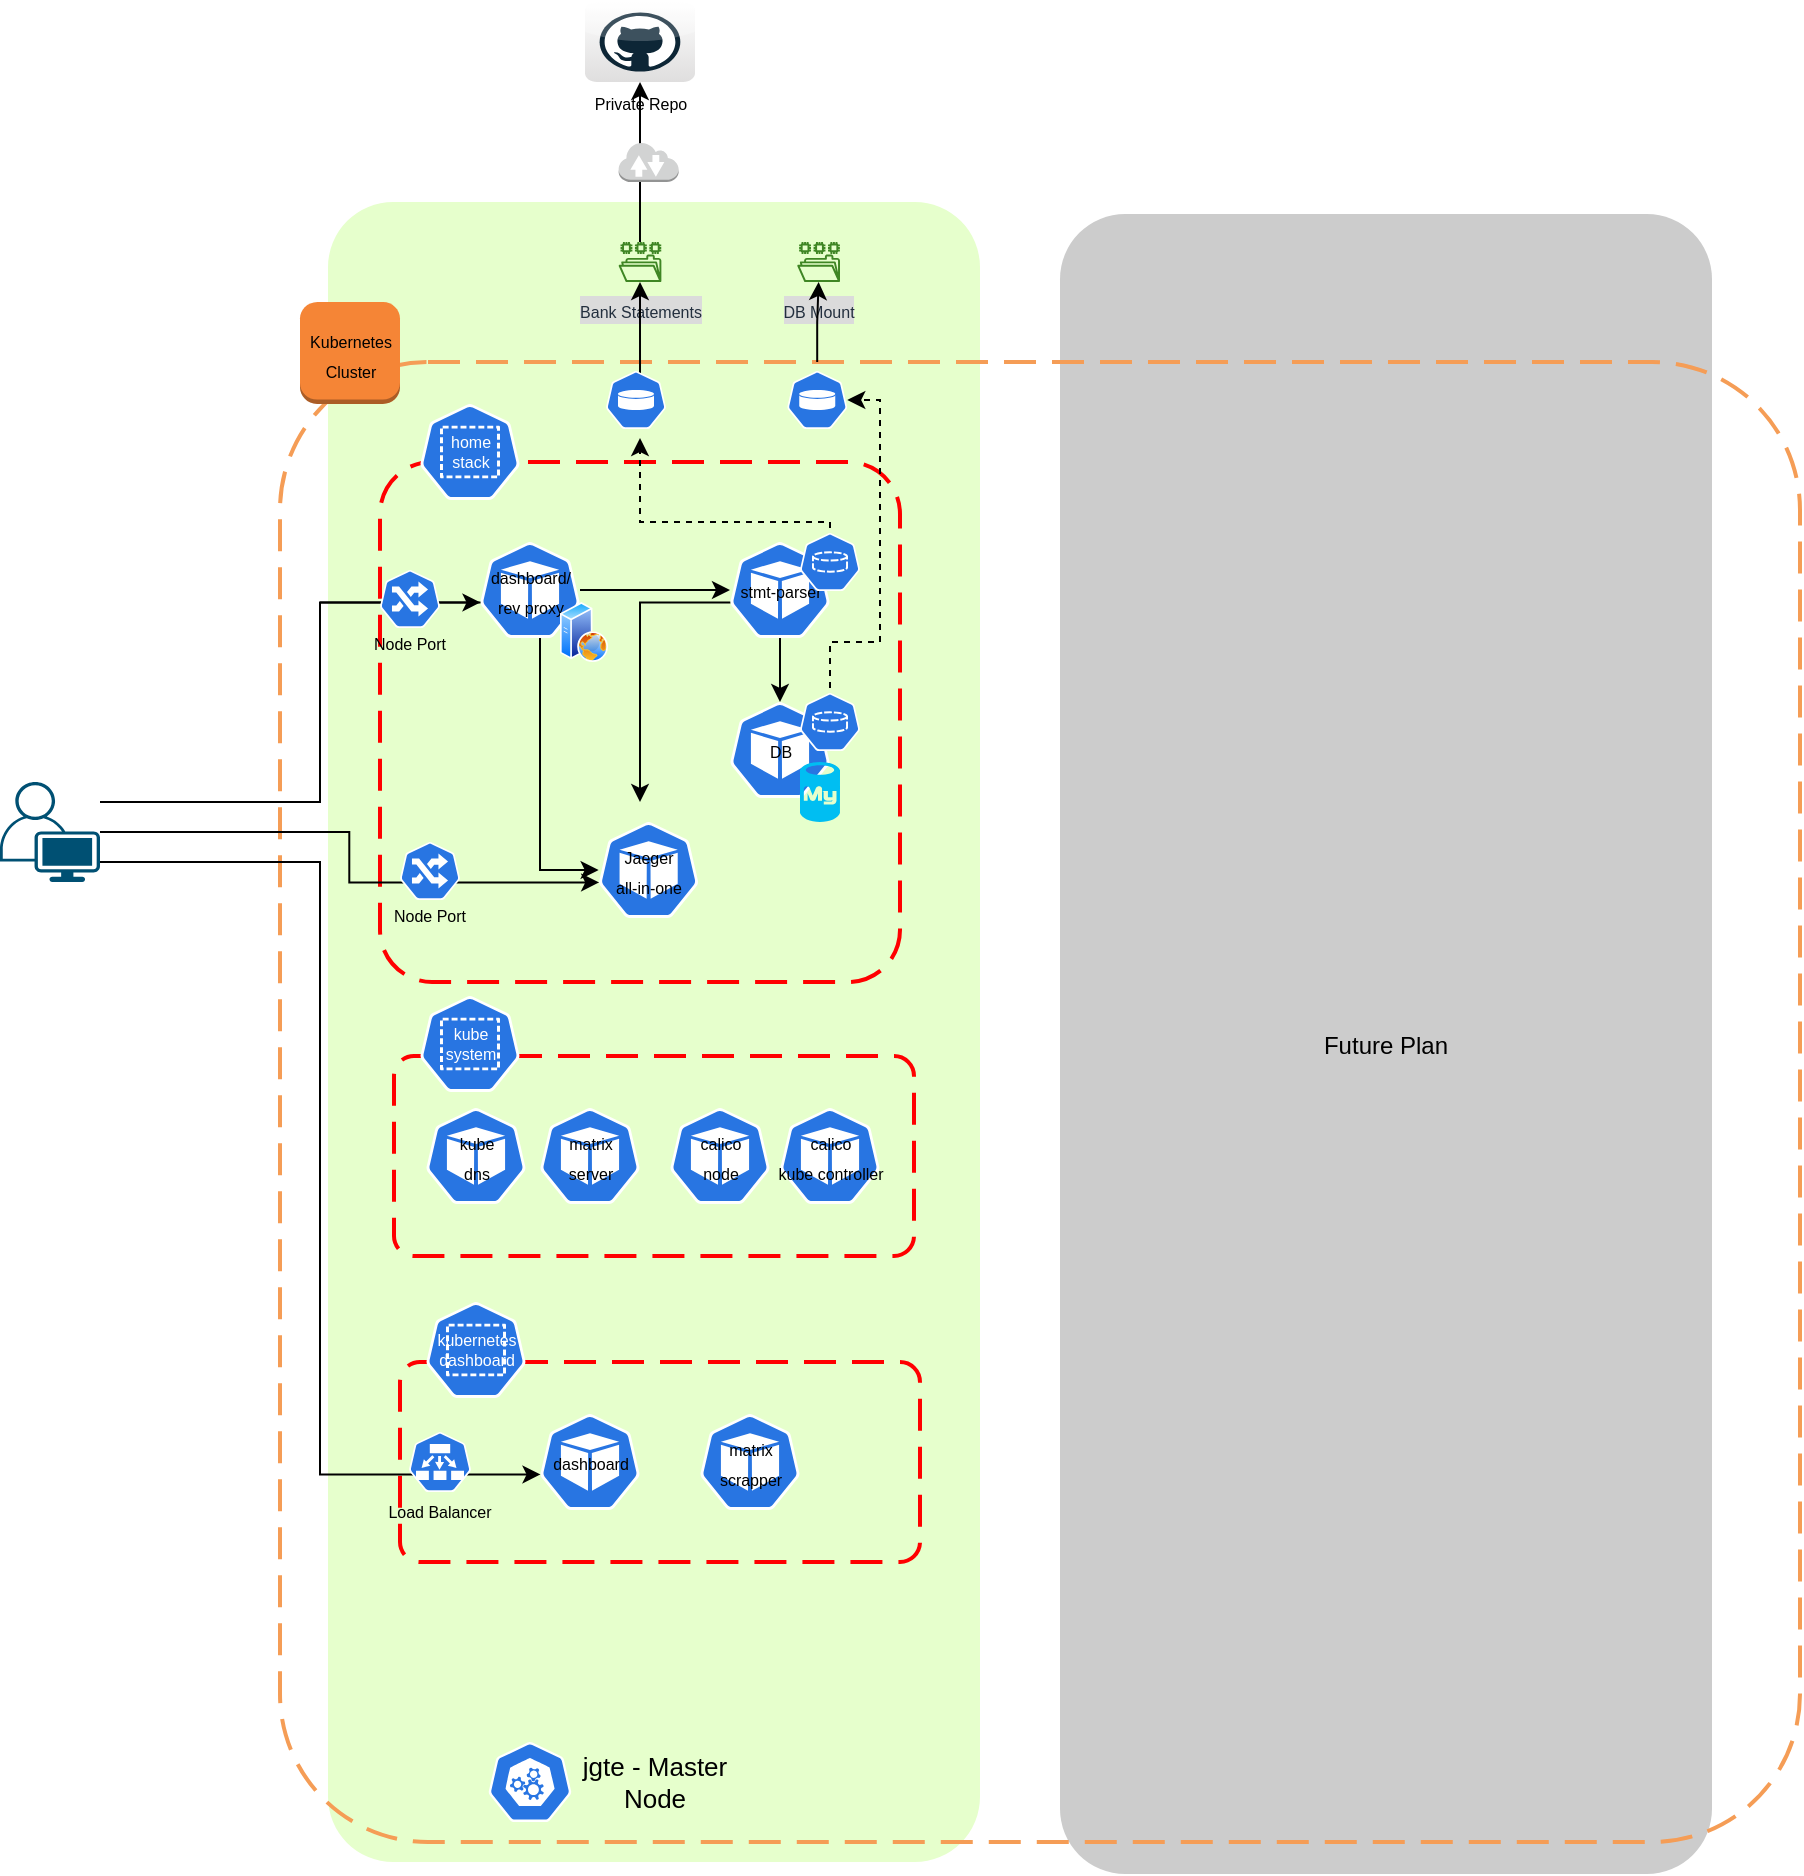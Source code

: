 <mxfile version="17.4.6" type="github">
  <diagram id="4tHRqjT4SER2oBwaS5Ux" name="Page-1">
    <mxGraphModel dx="894" dy="585" grid="1" gridSize="10" guides="1" tooltips="1" connect="1" arrows="1" fold="1" page="1" pageScale="1" pageWidth="827" pageHeight="1169" math="0" shadow="0">
      <root>
        <mxCell id="0" />
        <mxCell id="1" parent="0" />
        <mxCell id="EQcA2PhLmgyI1PLI6B75-61" value="Future Plan" style="rounded=1;arcSize=10;strokeColor=none;fillColor=#CCCCCC;gradientColor=none;labelBackgroundColor=none;fontSize=12;fontColor=#000000;horizontal=1;verticalAlign=middle;flipH=1;flipV=1;" vertex="1" parent="1">
          <mxGeometry x="580" y="196" width="326" height="830" as="geometry" />
        </mxCell>
        <mxCell id="EQcA2PhLmgyI1PLI6B75-12" value="" style="rounded=1;arcSize=10;strokeColor=none;fillColor=#E6FFCC;gradientColor=none;labelBackgroundColor=#FFFFFF;fontSize=8;fontColor=#FFFFFF;" vertex="1" parent="1">
          <mxGeometry x="214" y="190" width="326" height="830" as="geometry" />
        </mxCell>
        <mxCell id="W5IorMKZYv1s7FYucmOT-13" value="" style="rounded=1;arcSize=10;dashed=1;strokeColor=#F59D56;fillColor=none;gradientColor=none;dashPattern=8 4;strokeWidth=2;fontSize=8;" parent="1" vertex="1">
          <mxGeometry x="190" y="270" width="760" height="740" as="geometry" />
        </mxCell>
        <mxCell id="W5IorMKZYv1s7FYucmOT-12" value="&lt;font style=&quot;font-size: 8px&quot;&gt;Kubernetes&lt;br&gt;Cluster&lt;br&gt;&lt;/font&gt;" style="dashed=0;html=1;shape=mxgraph.aws3.instance;fillColor=#F58536;gradientColor=none;dashed=0;" parent="1" vertex="1">
          <mxGeometry x="200" y="240" width="50" height="51" as="geometry" />
        </mxCell>
        <mxCell id="W5IorMKZYv1s7FYucmOT-14" value="" style="rounded=1;arcSize=10;dashed=1;strokeColor=#ff0000;fillColor=none;gradientColor=none;dashPattern=8 4;strokeWidth=2;fontSize=8;" parent="1" vertex="1">
          <mxGeometry x="240" y="320" width="260" height="260" as="geometry" />
        </mxCell>
        <mxCell id="W5IorMKZYv1s7FYucmOT-16" value="&lt;font color=&quot;#ffffff&quot; style=&quot;font-size: 8px&quot;&gt;home&lt;br&gt;stack&lt;/font&gt;" style="sketch=0;html=1;dashed=0;whitespace=wrap;fillColor=#2875E2;strokeColor=#ffffff;points=[[0.005,0.63,0],[0.1,0.2,0],[0.9,0.2,0],[0.5,0,0],[0.995,0.63,0],[0.72,0.99,0],[0.5,1,0],[0.28,0.99,0]];shape=mxgraph.kubernetes.icon;prIcon=ns;fontSize=8;" parent="1" vertex="1">
          <mxGeometry x="260" y="291" width="50" height="48" as="geometry" />
        </mxCell>
        <mxCell id="EQcA2PhLmgyI1PLI6B75-6" value="" style="edgeStyle=orthogonalEdgeStyle;rounded=0;orthogonalLoop=1;jettySize=auto;html=1;fontSize=8;fontColor=#FFFFFF;exitX=0.005;exitY=0.63;exitDx=0;exitDy=0;exitPerimeter=0;" edge="1" parent="1" source="EQcA2PhLmgyI1PLI6B75-1">
          <mxGeometry relative="1" as="geometry">
            <mxPoint x="370" y="490" as="targetPoint" />
            <Array as="points">
              <mxPoint x="370" y="390" />
            </Array>
          </mxGeometry>
        </mxCell>
        <mxCell id="EQcA2PhLmgyI1PLI6B75-49" style="edgeStyle=orthogonalEdgeStyle;rounded=0;orthogonalLoop=1;jettySize=auto;html=1;fontSize=13;fontColor=#000000;" edge="1" parent="1" source="EQcA2PhLmgyI1PLI6B75-1" target="EQcA2PhLmgyI1PLI6B75-3">
          <mxGeometry relative="1" as="geometry" />
        </mxCell>
        <mxCell id="EQcA2PhLmgyI1PLI6B75-1" value="&lt;font style=&quot;font-size: 8px&quot;&gt;stmt-parser&lt;/font&gt;" style="sketch=0;html=1;dashed=0;whitespace=wrap;fillColor=#2875E2;strokeColor=#ffffff;points=[[0.005,0.63,0],[0.1,0.2,0],[0.9,0.2,0],[0.5,0,0],[0.995,0.63,0],[0.72,0.99,0],[0.5,1,0],[0.28,0.99,0]];shape=mxgraph.kubernetes.icon;prIcon=pod" vertex="1" parent="1">
          <mxGeometry x="415" y="360" width="50" height="48" as="geometry" />
        </mxCell>
        <mxCell id="EQcA2PhLmgyI1PLI6B75-3" value="&lt;span style=&quot;font-size: 8px&quot;&gt;DB&lt;/span&gt;" style="sketch=0;html=1;dashed=0;whitespace=wrap;fillColor=#2875E2;strokeColor=#ffffff;points=[[0.005,0.63,0],[0.1,0.2,0],[0.9,0.2,0],[0.5,0,0],[0.995,0.63,0],[0.72,0.99,0],[0.5,1,0],[0.28,0.99,0]];shape=mxgraph.kubernetes.icon;prIcon=pod" vertex="1" parent="1">
          <mxGeometry x="415" y="440" width="50" height="48" as="geometry" />
        </mxCell>
        <mxCell id="EQcA2PhLmgyI1PLI6B75-5" value="" style="edgeStyle=orthogonalEdgeStyle;rounded=0;orthogonalLoop=1;jettySize=auto;html=1;fontSize=8;fontColor=#FFFFFF;" edge="1" parent="1" source="EQcA2PhLmgyI1PLI6B75-4" target="EQcA2PhLmgyI1PLI6B75-1">
          <mxGeometry relative="1" as="geometry" />
        </mxCell>
        <mxCell id="EQcA2PhLmgyI1PLI6B75-46" value="" style="edgeStyle=orthogonalEdgeStyle;rounded=0;orthogonalLoop=1;jettySize=auto;html=1;fontSize=13;fontColor=#000000;" edge="1" parent="1" source="EQcA2PhLmgyI1PLI6B75-4" target="EQcA2PhLmgyI1PLI6B75-29">
          <mxGeometry relative="1" as="geometry">
            <Array as="points">
              <mxPoint x="320" y="524" />
            </Array>
          </mxGeometry>
        </mxCell>
        <mxCell id="EQcA2PhLmgyI1PLI6B75-4" value="&lt;font style=&quot;font-size: 8px&quot;&gt;dashboard/&lt;br&gt;rev proxy&lt;/font&gt;" style="sketch=0;html=1;dashed=0;whitespace=wrap;fillColor=#2875E2;strokeColor=#ffffff;points=[[0.005,0.63,0],[0.1,0.2,0],[0.9,0.2,0],[0.5,0,0],[0.995,0.63,0],[0.72,0.99,0],[0.5,1,0],[0.28,0.99,0]];shape=mxgraph.kubernetes.icon;prIcon=pod" vertex="1" parent="1">
          <mxGeometry x="290" y="360" width="50" height="48" as="geometry" />
        </mxCell>
        <mxCell id="EQcA2PhLmgyI1PLI6B75-7" value="" style="verticalLabelPosition=bottom;html=1;verticalAlign=top;align=center;strokeColor=none;fillColor=#00BEF2;shape=mxgraph.azure.mysql_database;labelBackgroundColor=#FFFFFF;fontSize=8;fontColor=#FFFFFF;" vertex="1" parent="1">
          <mxGeometry x="450" y="470" width="20" height="30" as="geometry" />
        </mxCell>
        <mxCell id="EQcA2PhLmgyI1PLI6B75-8" value="" style="aspect=fixed;perimeter=ellipsePerimeter;html=1;align=center;shadow=0;dashed=0;spacingTop=3;image;image=img/lib/active_directory/web_server.svg;labelBackgroundColor=#FFFFFF;fontSize=8;fontColor=#FFFFFF;" vertex="1" parent="1">
          <mxGeometry x="330" y="390" width="24" height="30" as="geometry" />
        </mxCell>
        <mxCell id="EQcA2PhLmgyI1PLI6B75-10" value="&lt;font color=&quot;#000000&quot;&gt;Private Repo&lt;/font&gt;" style="dashed=0;outlineConnect=0;html=1;align=center;labelPosition=center;verticalLabelPosition=bottom;verticalAlign=top;shape=mxgraph.webicons.github;gradientColor=#DFDEDE;labelBackgroundColor=#FFFFFF;fontSize=8;fontColor=#FFFFFF;" vertex="1" parent="1">
          <mxGeometry x="342.5" y="90" width="55" height="40" as="geometry" />
        </mxCell>
        <mxCell id="EQcA2PhLmgyI1PLI6B75-15" value="" style="edgeStyle=orthogonalEdgeStyle;rounded=0;orthogonalLoop=1;jettySize=auto;html=1;fontSize=8;fontColor=#FFFFFF;" edge="1" parent="1" source="EQcA2PhLmgyI1PLI6B75-14" target="EQcA2PhLmgyI1PLI6B75-10">
          <mxGeometry relative="1" as="geometry" />
        </mxCell>
        <mxCell id="EQcA2PhLmgyI1PLI6B75-14" value="&lt;span style=&quot;background-color: rgb(219 , 219 , 219)&quot;&gt;&lt;font style=&quot;font-size: 8px&quot;&gt;Bank Statements&lt;/font&gt;&lt;/span&gt;" style="sketch=0;outlineConnect=0;fontColor=#232F3E;gradientColor=none;fillColor=#3F8624;strokeColor=none;dashed=0;verticalLabelPosition=bottom;verticalAlign=top;align=center;html=1;fontSize=12;fontStyle=0;aspect=fixed;pointerEvents=1;shape=mxgraph.aws4.file_system;labelBackgroundColor=#FFFFFF;" vertex="1" parent="1">
          <mxGeometry x="359.32" y="210" width="21.37" height="20" as="geometry" />
        </mxCell>
        <mxCell id="EQcA2PhLmgyI1PLI6B75-16" value="" style="outlineConnect=0;dashed=0;verticalLabelPosition=bottom;verticalAlign=top;align=center;html=1;shape=mxgraph.aws3.internet_2;fillColor=#D2D3D3;gradientColor=none;labelBackgroundColor=#FFFFFF;fontSize=8;fontColor=#FFFFFF;" vertex="1" parent="1">
          <mxGeometry x="359.32" y="160" width="30" height="20" as="geometry" />
        </mxCell>
        <mxCell id="EQcA2PhLmgyI1PLI6B75-27" value="" style="edgeStyle=orthogonalEdgeStyle;rounded=0;orthogonalLoop=1;jettySize=auto;html=1;fontSize=8;fontColor=#000000;exitX=0.567;exitY=0.316;exitDx=0;exitDy=0;exitPerimeter=0;" edge="1" parent="1" source="EQcA2PhLmgyI1PLI6B75-17">
          <mxGeometry relative="1" as="geometry">
            <mxPoint x="370" y="230" as="targetPoint" />
          </mxGeometry>
        </mxCell>
        <mxCell id="EQcA2PhLmgyI1PLI6B75-17" value="" style="sketch=0;html=1;dashed=0;whitespace=wrap;fillColor=#2875E2;strokeColor=#ffffff;points=[[0.005,0.63,0],[0.1,0.2,0],[0.9,0.2,0],[0.5,0,0],[0.995,0.63,0],[0.72,0.99,0],[0.5,1,0],[0.28,0.99,0]];shape=mxgraph.kubernetes.icon;prIcon=vol;labelBackgroundColor=#FFFFFF;fontSize=8;fontColor=#000000;" vertex="1" parent="1">
          <mxGeometry x="353" y="270" width="30" height="38" as="geometry" />
        </mxCell>
        <mxCell id="EQcA2PhLmgyI1PLI6B75-21" value="&lt;span style=&quot;background-color: rgb(219 , 219 , 219)&quot;&gt;&lt;font style=&quot;font-size: 8px&quot;&gt;DB Mount&lt;/font&gt;&lt;/span&gt;" style="sketch=0;outlineConnect=0;fontColor=#232F3E;gradientColor=none;fillColor=#3F8624;strokeColor=none;dashed=0;verticalLabelPosition=bottom;verticalAlign=top;align=center;html=1;fontSize=12;fontStyle=0;aspect=fixed;pointerEvents=1;shape=mxgraph.aws4.file_system;labelBackgroundColor=#FFFFFF;" vertex="1" parent="1">
          <mxGeometry x="448.63" y="210" width="21.37" height="20" as="geometry" />
        </mxCell>
        <mxCell id="EQcA2PhLmgyI1PLI6B75-28" value="" style="edgeStyle=orthogonalEdgeStyle;rounded=0;orthogonalLoop=1;jettySize=auto;html=1;fontSize=8;fontColor=#000000;" edge="1" parent="1" source="EQcA2PhLmgyI1PLI6B75-22" target="EQcA2PhLmgyI1PLI6B75-21">
          <mxGeometry relative="1" as="geometry" />
        </mxCell>
        <mxCell id="EQcA2PhLmgyI1PLI6B75-22" value="" style="sketch=0;html=1;dashed=0;whitespace=wrap;fillColor=#2875E2;strokeColor=#ffffff;points=[[0.005,0.63,0],[0.1,0.2,0],[0.9,0.2,0],[0.5,0,0],[0.995,0.63,0],[0.72,0.99,0],[0.5,1,0],[0.28,0.99,0]];shape=mxgraph.kubernetes.icon;prIcon=vol;labelBackgroundColor=#FFFFFF;fontSize=8;fontColor=#000000;" vertex="1" parent="1">
          <mxGeometry x="443.63" y="270" width="30" height="38" as="geometry" />
        </mxCell>
        <mxCell id="EQcA2PhLmgyI1PLI6B75-25" style="edgeStyle=orthogonalEdgeStyle;rounded=0;orthogonalLoop=1;jettySize=auto;html=1;fontSize=8;fontColor=#000000;exitX=0.5;exitY=0.375;exitDx=0;exitDy=0;exitPerimeter=0;dashed=1;" edge="1" parent="1" source="EQcA2PhLmgyI1PLI6B75-23" target="EQcA2PhLmgyI1PLI6B75-17">
          <mxGeometry relative="1" as="geometry">
            <Array as="points">
              <mxPoint x="465" y="350" />
              <mxPoint x="370" y="350" />
            </Array>
          </mxGeometry>
        </mxCell>
        <mxCell id="EQcA2PhLmgyI1PLI6B75-23" value="" style="sketch=0;html=1;dashed=0;whitespace=wrap;fillColor=#2875E2;strokeColor=#ffffff;points=[[0.005,0.63,0],[0.1,0.2,0],[0.9,0.2,0],[0.5,0,0],[0.995,0.63,0],[0.72,0.99,0],[0.5,1,0],[0.28,0.99,0]];shape=mxgraph.kubernetes.icon;prIcon=pvc;labelBackgroundColor=none;fontSize=8;fontColor=#000000;" vertex="1" parent="1">
          <mxGeometry x="450" y="350" width="30" height="40" as="geometry" />
        </mxCell>
        <mxCell id="EQcA2PhLmgyI1PLI6B75-26" style="edgeStyle=orthogonalEdgeStyle;rounded=0;orthogonalLoop=1;jettySize=auto;html=1;fontSize=8;fontColor=#000000;exitX=0.6;exitY=0.45;exitDx=0;exitDy=0;exitPerimeter=0;dashed=1;" edge="1" parent="1" source="EQcA2PhLmgyI1PLI6B75-24" target="EQcA2PhLmgyI1PLI6B75-22">
          <mxGeometry relative="1" as="geometry">
            <Array as="points">
              <mxPoint x="465" y="448" />
              <mxPoint x="465" y="410" />
              <mxPoint x="490" y="410" />
              <mxPoint x="490" y="289" />
            </Array>
          </mxGeometry>
        </mxCell>
        <mxCell id="EQcA2PhLmgyI1PLI6B75-24" value="" style="sketch=0;html=1;dashed=0;whitespace=wrap;fillColor=#2875E2;strokeColor=#ffffff;points=[[0.005,0.63,0],[0.1,0.2,0],[0.9,0.2,0],[0.5,0,0],[0.995,0.63,0],[0.72,0.99,0],[0.5,1,0],[0.28,0.99,0]];shape=mxgraph.kubernetes.icon;prIcon=pvc;labelBackgroundColor=none;fontSize=8;fontColor=#000000;" vertex="1" parent="1">
          <mxGeometry x="450" y="430" width="30" height="40" as="geometry" />
        </mxCell>
        <mxCell id="EQcA2PhLmgyI1PLI6B75-29" value="&lt;span style=&quot;font-size: 8px&quot;&gt;Jaeger&lt;br&gt;all-in-one&lt;br&gt;&lt;/span&gt;" style="sketch=0;html=1;dashed=0;whitespace=wrap;fillColor=#2875E2;strokeColor=#ffffff;points=[[0.005,0.63,0],[0.1,0.2,0],[0.9,0.2,0],[0.5,0,0],[0.995,0.63,0],[0.72,0.99,0],[0.5,1,0],[0.28,0.99,0]];shape=mxgraph.kubernetes.icon;prIcon=pod" vertex="1" parent="1">
          <mxGeometry x="349.32" y="500" width="50" height="48" as="geometry" />
        </mxCell>
        <mxCell id="EQcA2PhLmgyI1PLI6B75-36" value="" style="shape=image;verticalLabelPosition=bottom;labelBackgroundColor=default;verticalAlign=top;aspect=fixed;imageAspect=0;image=https://cdn.pimylifeup.com/wp-content/uploads/2021/07/Raspberry-Pi-64-bit-Thumbnail.jpg;" vertex="1" parent="1">
          <mxGeometry x="188.53" y="180" width="71.47" height="40" as="geometry" />
        </mxCell>
        <mxCell id="EQcA2PhLmgyI1PLI6B75-41" value="&lt;font style=&quot;font-size: 13px&quot;&gt;jgte - Master Node&lt;/font&gt;" style="text;html=1;strokeColor=none;fillColor=none;align=center;verticalAlign=middle;whiteSpace=wrap;rounded=0;labelBackgroundColor=none;fontSize=8;fontColor=#000000;" vertex="1" parent="1">
          <mxGeometry x="330.75" y="965" width="92.5" height="30" as="geometry" />
        </mxCell>
        <mxCell id="EQcA2PhLmgyI1PLI6B75-42" value="" style="shape=image;verticalLabelPosition=bottom;labelBackgroundColor=default;verticalAlign=top;aspect=fixed;imageAspect=0;image=https://d1rytvr7gmk1sx.cloudfront.net/wp-content/uploads/2016/07/nginxhero.jpg;" vertex="1" parent="1">
          <mxGeometry x="290" y="403" width="21.72" height="17" as="geometry" />
        </mxCell>
        <mxCell id="EQcA2PhLmgyI1PLI6B75-43" value="" style="shape=image;verticalLabelPosition=bottom;labelBackgroundColor=default;verticalAlign=top;aspect=fixed;imageAspect=0;image=https://www.jaegertracing.io/img/jaeger-icon-color.png;" vertex="1" parent="1">
          <mxGeometry x="389.32" y="530" width="28" height="28" as="geometry" />
        </mxCell>
        <mxCell id="EQcA2PhLmgyI1PLI6B75-50" value="" style="rounded=1;arcSize=10;dashed=1;strokeColor=#ff0000;fillColor=none;gradientColor=none;dashPattern=8 4;strokeWidth=2;fontSize=8;" vertex="1" parent="1">
          <mxGeometry x="247" y="617" width="260" height="100" as="geometry" />
        </mxCell>
        <mxCell id="EQcA2PhLmgyI1PLI6B75-51" value="&lt;font color=&quot;#ffffff&quot;&gt;&lt;span&gt;kube &lt;br&gt;system&lt;/span&gt;&lt;/font&gt;" style="sketch=0;html=1;dashed=0;whitespace=wrap;fillColor=#2875E2;strokeColor=#ffffff;points=[[0.005,0.63,0],[0.1,0.2,0],[0.9,0.2,0],[0.5,0,0],[0.995,0.63,0],[0.72,0.99,0],[0.5,1,0],[0.28,0.99,0]];shape=mxgraph.kubernetes.icon;prIcon=ns;fontSize=8;" vertex="1" parent="1">
          <mxGeometry x="260" y="587" width="50" height="48" as="geometry" />
        </mxCell>
        <mxCell id="EQcA2PhLmgyI1PLI6B75-52" value="" style="rounded=1;arcSize=10;dashed=1;strokeColor=#ff0000;fillColor=none;gradientColor=none;dashPattern=8 4;strokeWidth=2;fontSize=8;" vertex="1" parent="1">
          <mxGeometry x="250" y="770" width="260" height="100" as="geometry" />
        </mxCell>
        <mxCell id="EQcA2PhLmgyI1PLI6B75-53" value="&lt;font color=&quot;#ffffff&quot;&gt;&lt;span&gt;kubernetes&lt;br&gt;&lt;/span&gt;dashboard&lt;/font&gt;" style="sketch=0;html=1;dashed=0;whitespace=wrap;fillColor=#2875E2;strokeColor=#ffffff;points=[[0.005,0.63,0],[0.1,0.2,0],[0.9,0.2,0],[0.5,0,0],[0.995,0.63,0],[0.72,0.99,0],[0.5,1,0],[0.28,0.99,0]];shape=mxgraph.kubernetes.icon;prIcon=ns;fontSize=8;" vertex="1" parent="1">
          <mxGeometry x="263" y="740" width="50" height="48" as="geometry" />
        </mxCell>
        <mxCell id="EQcA2PhLmgyI1PLI6B75-54" value="" style="sketch=0;html=1;dashed=0;whitespace=wrap;fillColor=#2875E2;strokeColor=#ffffff;points=[[0.005,0.63,0],[0.1,0.2,0],[0.9,0.2,0],[0.5,0,0],[0.995,0.63,0],[0.72,0.99,0],[0.5,1,0],[0.28,0.99,0]];shape=mxgraph.kubernetes.icon;prIcon=master;labelBackgroundColor=none;fontSize=13;fontColor=#FFFFFF;" vertex="1" parent="1">
          <mxGeometry x="290" y="960" width="50" height="40" as="geometry" />
        </mxCell>
        <mxCell id="EQcA2PhLmgyI1PLI6B75-55" value="&lt;span style=&quot;font-size: 8px&quot;&gt;kube&lt;br&gt;dns&lt;br&gt;&lt;/span&gt;" style="sketch=0;html=1;dashed=0;whitespace=wrap;fillColor=#2875E2;strokeColor=#ffffff;points=[[0.005,0.63,0],[0.1,0.2,0],[0.9,0.2,0],[0.5,0,0],[0.995,0.63,0],[0.72,0.99,0],[0.5,1,0],[0.28,0.99,0]];shape=mxgraph.kubernetes.icon;prIcon=pod" vertex="1" parent="1">
          <mxGeometry x="263" y="643" width="50" height="48" as="geometry" />
        </mxCell>
        <mxCell id="EQcA2PhLmgyI1PLI6B75-56" value="&lt;span style=&quot;font-size: 8px&quot;&gt;matrix&lt;br&gt;server&lt;br&gt;&lt;/span&gt;" style="sketch=0;html=1;dashed=0;whitespace=wrap;fillColor=#2875E2;strokeColor=#ffffff;points=[[0.005,0.63,0],[0.1,0.2,0],[0.9,0.2,0],[0.5,0,0],[0.995,0.63,0],[0.72,0.99,0],[0.5,1,0],[0.28,0.99,0]];shape=mxgraph.kubernetes.icon;prIcon=pod" vertex="1" parent="1">
          <mxGeometry x="320" y="643" width="50" height="48" as="geometry" />
        </mxCell>
        <mxCell id="EQcA2PhLmgyI1PLI6B75-57" value="&lt;span style=&quot;font-size: 8px&quot;&gt;calico&lt;br&gt;node&lt;br&gt;&lt;/span&gt;" style="sketch=0;html=1;dashed=0;whitespace=wrap;fillColor=#2875E2;strokeColor=#ffffff;points=[[0.005,0.63,0],[0.1,0.2,0],[0.9,0.2,0],[0.5,0,0],[0.995,0.63,0],[0.72,0.99,0],[0.5,1,0],[0.28,0.99,0]];shape=mxgraph.kubernetes.icon;prIcon=pod" vertex="1" parent="1">
          <mxGeometry x="385" y="643" width="50" height="48" as="geometry" />
        </mxCell>
        <mxCell id="EQcA2PhLmgyI1PLI6B75-58" value="&lt;span style=&quot;font-size: 8px&quot;&gt;calico&lt;br&gt;kube controller&lt;br&gt;&lt;/span&gt;" style="sketch=0;html=1;dashed=0;whitespace=wrap;fillColor=#2875E2;strokeColor=#ffffff;points=[[0.005,0.63,0],[0.1,0.2,0],[0.9,0.2,0],[0.5,0,0],[0.995,0.63,0],[0.72,0.99,0],[0.5,1,0],[0.28,0.99,0]];shape=mxgraph.kubernetes.icon;prIcon=pod" vertex="1" parent="1">
          <mxGeometry x="440" y="643" width="50" height="48" as="geometry" />
        </mxCell>
        <mxCell id="EQcA2PhLmgyI1PLI6B75-59" value="&lt;span style=&quot;font-size: 8px&quot;&gt;dashboard&lt;br&gt;&lt;/span&gt;" style="sketch=0;html=1;dashed=0;whitespace=wrap;fillColor=#2875E2;strokeColor=#ffffff;points=[[0.005,0.63,0],[0.1,0.2,0],[0.9,0.2,0],[0.5,0,0],[0.995,0.63,0],[0.72,0.99,0],[0.5,1,0],[0.28,0.99,0]];shape=mxgraph.kubernetes.icon;prIcon=pod" vertex="1" parent="1">
          <mxGeometry x="320" y="796" width="50" height="48" as="geometry" />
        </mxCell>
        <mxCell id="EQcA2PhLmgyI1PLI6B75-60" value="&lt;span style=&quot;font-size: 8px&quot;&gt;matrix&lt;br&gt;scrapper&lt;br&gt;&lt;/span&gt;" style="sketch=0;html=1;dashed=0;whitespace=wrap;fillColor=#2875E2;strokeColor=#ffffff;points=[[0.005,0.63,0],[0.1,0.2,0],[0.9,0.2,0],[0.5,0,0],[0.995,0.63,0],[0.72,0.99,0],[0.5,1,0],[0.28,0.99,0]];shape=mxgraph.kubernetes.icon;prIcon=pod" vertex="1" parent="1">
          <mxGeometry x="400" y="796" width="50" height="48" as="geometry" />
        </mxCell>
        <mxCell id="EQcA2PhLmgyI1PLI6B75-66" style="edgeStyle=orthogonalEdgeStyle;rounded=0;orthogonalLoop=1;jettySize=auto;html=1;fontSize=12;fontColor=#000000;entryX=0.005;entryY=0.63;entryDx=0;entryDy=0;entryPerimeter=0;startArrow=none;" edge="1" parent="1" source="EQcA2PhLmgyI1PLI6B75-69" target="EQcA2PhLmgyI1PLI6B75-4">
          <mxGeometry relative="1" as="geometry">
            <Array as="points">
              <mxPoint x="210" y="390" />
            </Array>
          </mxGeometry>
        </mxCell>
        <mxCell id="EQcA2PhLmgyI1PLI6B75-68" style="edgeStyle=orthogonalEdgeStyle;rounded=0;orthogonalLoop=1;jettySize=auto;html=1;fontSize=12;fontColor=#000000;entryX=0.005;entryY=0.63;entryDx=0;entryDy=0;entryPerimeter=0;" edge="1" parent="1" source="EQcA2PhLmgyI1PLI6B75-63" target="EQcA2PhLmgyI1PLI6B75-29">
          <mxGeometry relative="1" as="geometry">
            <mxPoint x="330" y="530" as="targetPoint" />
          </mxGeometry>
        </mxCell>
        <mxCell id="EQcA2PhLmgyI1PLI6B75-90" style="edgeStyle=orthogonalEdgeStyle;rounded=0;orthogonalLoop=1;jettySize=auto;html=1;entryX=0.005;entryY=0.63;entryDx=0;entryDy=0;fontSize=8;fontColor=#000000;entryPerimeter=0;" edge="1" parent="1" source="EQcA2PhLmgyI1PLI6B75-63" target="EQcA2PhLmgyI1PLI6B75-59">
          <mxGeometry relative="1" as="geometry">
            <Array as="points">
              <mxPoint x="210" y="520" />
              <mxPoint x="210" y="826" />
            </Array>
          </mxGeometry>
        </mxCell>
        <mxCell id="EQcA2PhLmgyI1PLI6B75-63" value="" style="points=[[0.35,0,0],[0.98,0.51,0],[1,0.71,0],[0.67,1,0],[0,0.795,0],[0,0.65,0]];verticalLabelPosition=bottom;sketch=0;html=1;verticalAlign=top;aspect=fixed;align=center;pointerEvents=1;shape=mxgraph.cisco19.user;fillColor=#005073;strokeColor=none;labelBackgroundColor=none;fontSize=12;fontColor=#000000;" vertex="1" parent="1">
          <mxGeometry x="50" y="480" width="50" height="50" as="geometry" />
        </mxCell>
        <mxCell id="EQcA2PhLmgyI1PLI6B75-70" value="" style="edgeStyle=orthogonalEdgeStyle;rounded=0;orthogonalLoop=1;jettySize=auto;html=1;fontSize=12;fontColor=#000000;entryX=0.005;entryY=0.63;entryDx=0;entryDy=0;entryPerimeter=0;endArrow=none;" edge="1" parent="1" source="EQcA2PhLmgyI1PLI6B75-63" target="EQcA2PhLmgyI1PLI6B75-4">
          <mxGeometry relative="1" as="geometry">
            <mxPoint x="100" y="490" as="sourcePoint" />
            <mxPoint x="290.25" y="390.24" as="targetPoint" />
            <Array as="points">
              <mxPoint x="210" y="490" />
              <mxPoint x="210" y="390" />
            </Array>
          </mxGeometry>
        </mxCell>
        <mxCell id="EQcA2PhLmgyI1PLI6B75-72" value="" style="group" vertex="1" connectable="0" parent="1">
          <mxGeometry x="230" y="374" width="50" height="46" as="geometry" />
        </mxCell>
        <mxCell id="EQcA2PhLmgyI1PLI6B75-69" value="" style="sketch=0;html=1;dashed=0;whitespace=wrap;fillColor=#2875E2;strokeColor=#ffffff;points=[[0.005,0.63,0],[0.1,0.2,0],[0.9,0.2,0],[0.5,0,0],[0.995,0.63,0],[0.72,0.99,0],[0.5,1,0],[0.28,0.99,0]];shape=mxgraph.kubernetes.icon;prIcon=ing;labelBackgroundColor=none;fontSize=12;fontColor=#000000;" vertex="1" parent="EQcA2PhLmgyI1PLI6B75-72">
          <mxGeometry width="50" height="29" as="geometry" />
        </mxCell>
        <mxCell id="EQcA2PhLmgyI1PLI6B75-71" value="&lt;font style=&quot;font-size: 8px&quot;&gt;Node Port&lt;/font&gt;" style="text;html=1;strokeColor=none;fillColor=none;align=center;verticalAlign=middle;whiteSpace=wrap;rounded=0;labelBackgroundColor=none;fontSize=12;fontColor=#000000;" vertex="1" parent="EQcA2PhLmgyI1PLI6B75-72">
          <mxGeometry x="5" y="26" width="40" height="20" as="geometry" />
        </mxCell>
        <mxCell id="EQcA2PhLmgyI1PLI6B75-73" value="" style="group" vertex="1" connectable="0" parent="1">
          <mxGeometry x="240" y="510" width="50" height="46" as="geometry" />
        </mxCell>
        <mxCell id="EQcA2PhLmgyI1PLI6B75-74" value="" style="sketch=0;html=1;dashed=0;whitespace=wrap;fillColor=#2875E2;strokeColor=#ffffff;points=[[0.005,0.63,0],[0.1,0.2,0],[0.9,0.2,0],[0.5,0,0],[0.995,0.63,0],[0.72,0.99,0],[0.5,1,0],[0.28,0.99,0]];shape=mxgraph.kubernetes.icon;prIcon=ing;labelBackgroundColor=none;fontSize=12;fontColor=#000000;" vertex="1" parent="EQcA2PhLmgyI1PLI6B75-73">
          <mxGeometry width="50" height="29" as="geometry" />
        </mxCell>
        <mxCell id="EQcA2PhLmgyI1PLI6B75-75" value="&lt;font style=&quot;font-size: 8px&quot;&gt;Node Port&lt;/font&gt;" style="text;html=1;strokeColor=none;fillColor=none;align=center;verticalAlign=middle;whiteSpace=wrap;rounded=0;labelBackgroundColor=none;fontSize=12;fontColor=#000000;" vertex="1" parent="EQcA2PhLmgyI1PLI6B75-73">
          <mxGeometry x="5" y="26" width="40" height="20" as="geometry" />
        </mxCell>
        <mxCell id="EQcA2PhLmgyI1PLI6B75-85" value="" style="sketch=0;html=1;dashed=0;whitespace=wrap;fillColor=#2875E2;strokeColor=#ffffff;points=[[0.005,0.63,0],[0.1,0.2,0],[0.9,0.2,0],[0.5,0,0],[0.995,0.63,0],[0.72,0.99,0],[0.5,1,0],[0.28,0.99,0]];shape=mxgraph.kubernetes.icon;prIcon=ep;labelBackgroundColor=none;fontSize=8;fontColor=#000000;" vertex="1" parent="1">
          <mxGeometry x="250" y="805" width="40" height="30" as="geometry" />
        </mxCell>
        <mxCell id="EQcA2PhLmgyI1PLI6B75-89" value="Load Balancer" style="text;html=1;strokeColor=none;fillColor=none;align=center;verticalAlign=middle;whiteSpace=wrap;rounded=0;labelBackgroundColor=none;fontSize=8;fontColor=#000000;" vertex="1" parent="1">
          <mxGeometry x="240" y="830" width="60" height="30" as="geometry" />
        </mxCell>
      </root>
    </mxGraphModel>
  </diagram>
</mxfile>
